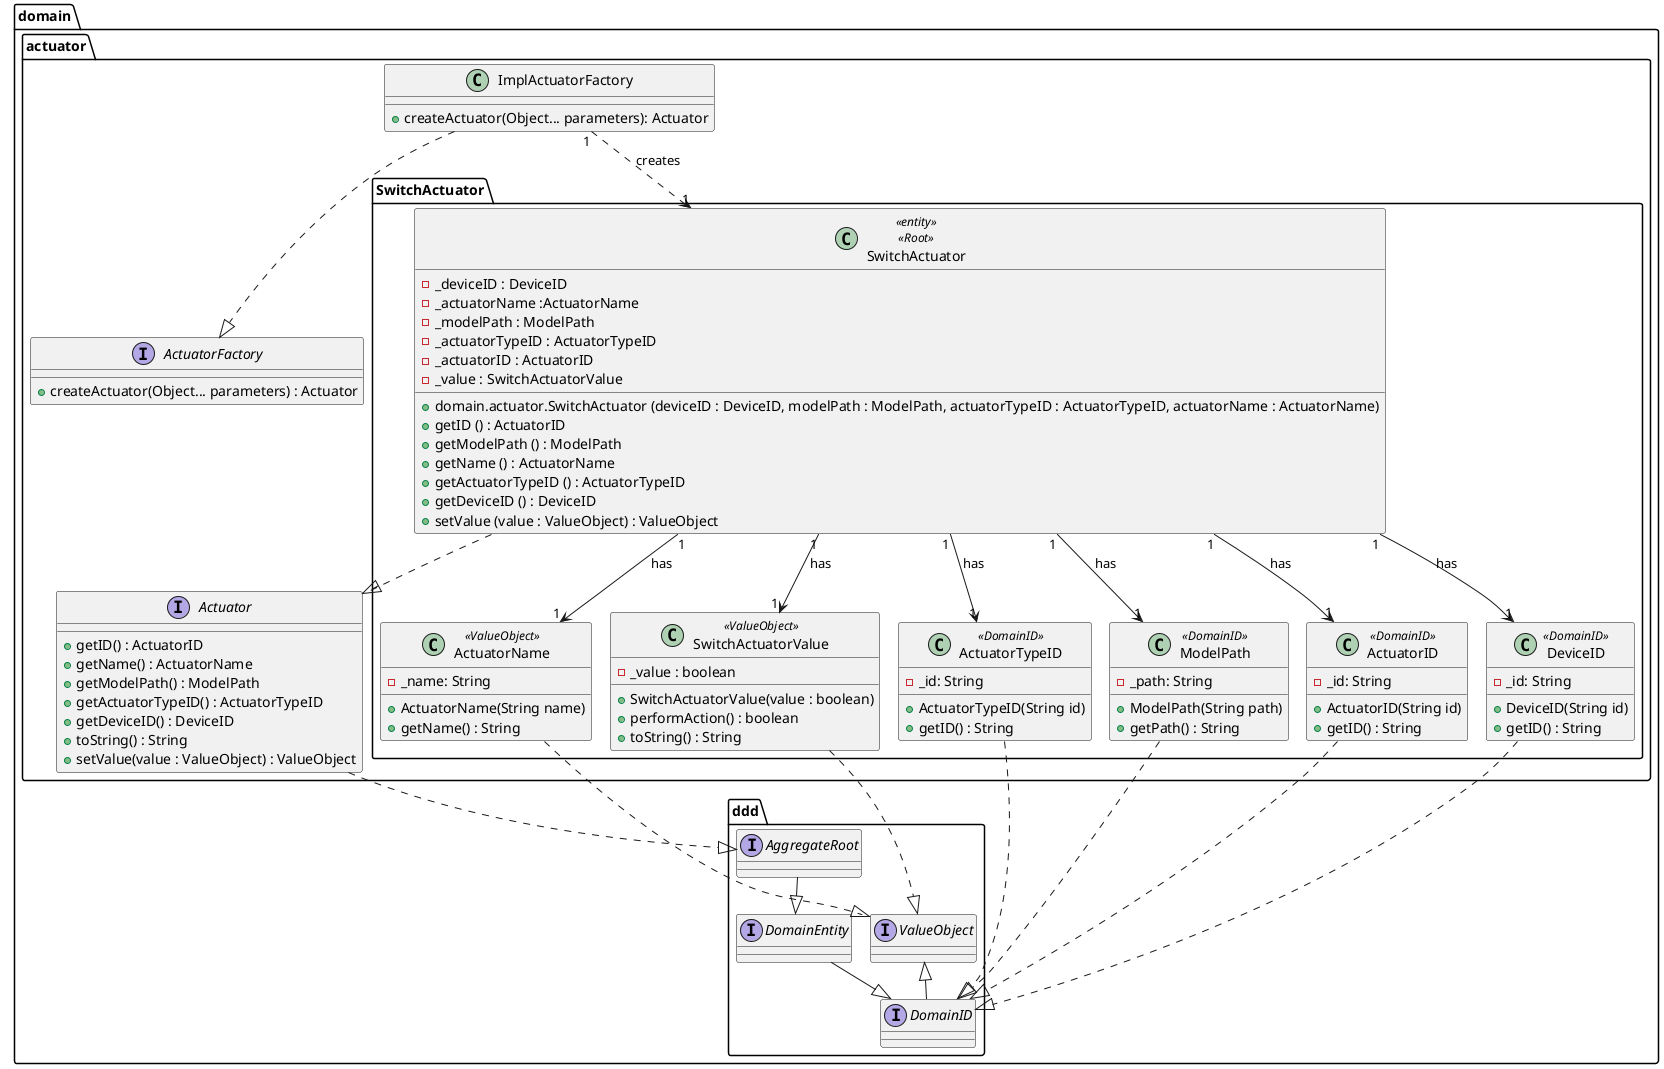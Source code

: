 @startuml
!pragma layout smetana

package domain.actuator {

    interface Actuator {
            'Methods'
            + getID() : ActuatorID
            + getName() : ActuatorName
            + getModelPath() : ModelPath
            + getActuatorTypeID() : ActuatorTypeID
            + getDeviceID() : DeviceID
            + toString() : String
            + setValue(value : ValueObject) : ValueObject
    }

    interface ActuatorFactory {
        + createActuator(Object... parameters) : Actuator
    }

    class ImplActuatorFactory{
        + createActuator(Object... parameters): Actuator
    }
}

package domain.actuator.SwitchActuator {

        class domain.actuator.SwitchActuator.SwitchActuator <<entity>> <<Root>> {
        'Attributes'
        - _deviceID : DeviceID
        - _actuatorName :ActuatorName
        - _modelPath : ModelPath
        - _actuatorTypeID : ActuatorTypeID
        - _actuatorID : ActuatorID
        - _value : SwitchActuatorValue

        'Methods'
        +domain.actuator.SwitchActuator (deviceID : DeviceID, modelPath : ModelPath, actuatorTypeID : ActuatorTypeID, actuatorName : ActuatorName)
        +getID () : ActuatorID
        +getModelPath () : ModelPath
        +getName () : ActuatorName
        +getActuatorTypeID () : ActuatorTypeID
        +getDeviceID () : DeviceID
        +setValue (value : ValueObject) : ValueObject
    }


    class SwitchActuatorValue <<ValueObject>> {
        'Attributes'
        -_value : boolean

        'Methods'
        +SwitchActuatorValue(value : boolean)
        +performAction() : boolean
        +toString() : String
    }

    class ActuatorTypeID <<DomainID>> {
        - _id: String
        + ActuatorTypeID(String id)
        + getID() : String
    }


    class ModelPath <<DomainID>> {
        - _path: String
        + ModelPath(String path)
        + getPath() : String
    }

    class ActuatorName <<ValueObject>> {
        - _name: String
        + ActuatorName(String name)
        + getName() : String
    }


    class ActuatorID <<DomainID>> {
        - _id: String
        + ActuatorID(String id)
        + getID() : String
    }

    class DeviceID <<DomainID>> {
        - _id: String
        + DeviceID(String id)
        + getID() : String
    }
}

package domain.ddd {

  interface DomainEntity {
  }

  interface DomainID extends ValueObject{
  }

  interface AggregateRoot {
  }

  interface ValueObject {
  }
}

ImplActuatorFactory ..|> ActuatorFactory
ImplActuatorFactory "1" ..> "1" domain.actuator.SwitchActuator.SwitchActuator : creates

domain.actuator.SwitchActuator.SwitchActuator ..|> domain.actuator.Actuator
domain.actuator.SwitchActuator.SwitchActuator "1" --> "1" domain.actuator.SwitchActuator.SwitchActuatorValue : has
domain.actuator.SwitchActuator.SwitchActuator "1" -->  "1" ActuatorTypeID : has
domain.actuator.SwitchActuator.SwitchActuator "1" -->  "1" ModelPath : has
domain.actuator.SwitchActuator.SwitchActuator "1" -->  "1" ActuatorName : has
domain.actuator.SwitchActuator.SwitchActuator "1" -->  "1" ActuatorID : has
domain.actuator.SwitchActuator.SwitchActuator "1" -->  "1" DeviceID : has

domain.actuator.SwitchActuator.SwitchActuatorValue ..|> domain.ddd.ValueObject
domain.actuator.SwitchActuator.ActuatorName ..|> domain.ddd.ValueObject

DomainEntity --|> DomainID
AggregateRoot --|> DomainEntity

domain.actuator.Actuator ..|> domain.ddd.AggregateRoot

ActuatorTypeID ..|> domain.ddd.DomainID
ActuatorID ..|> domain.ddd.DomainID
ModelPath ..|> domain.ddd.DomainID
DeviceID ..|> domain.ddd.DomainID

@enduml
